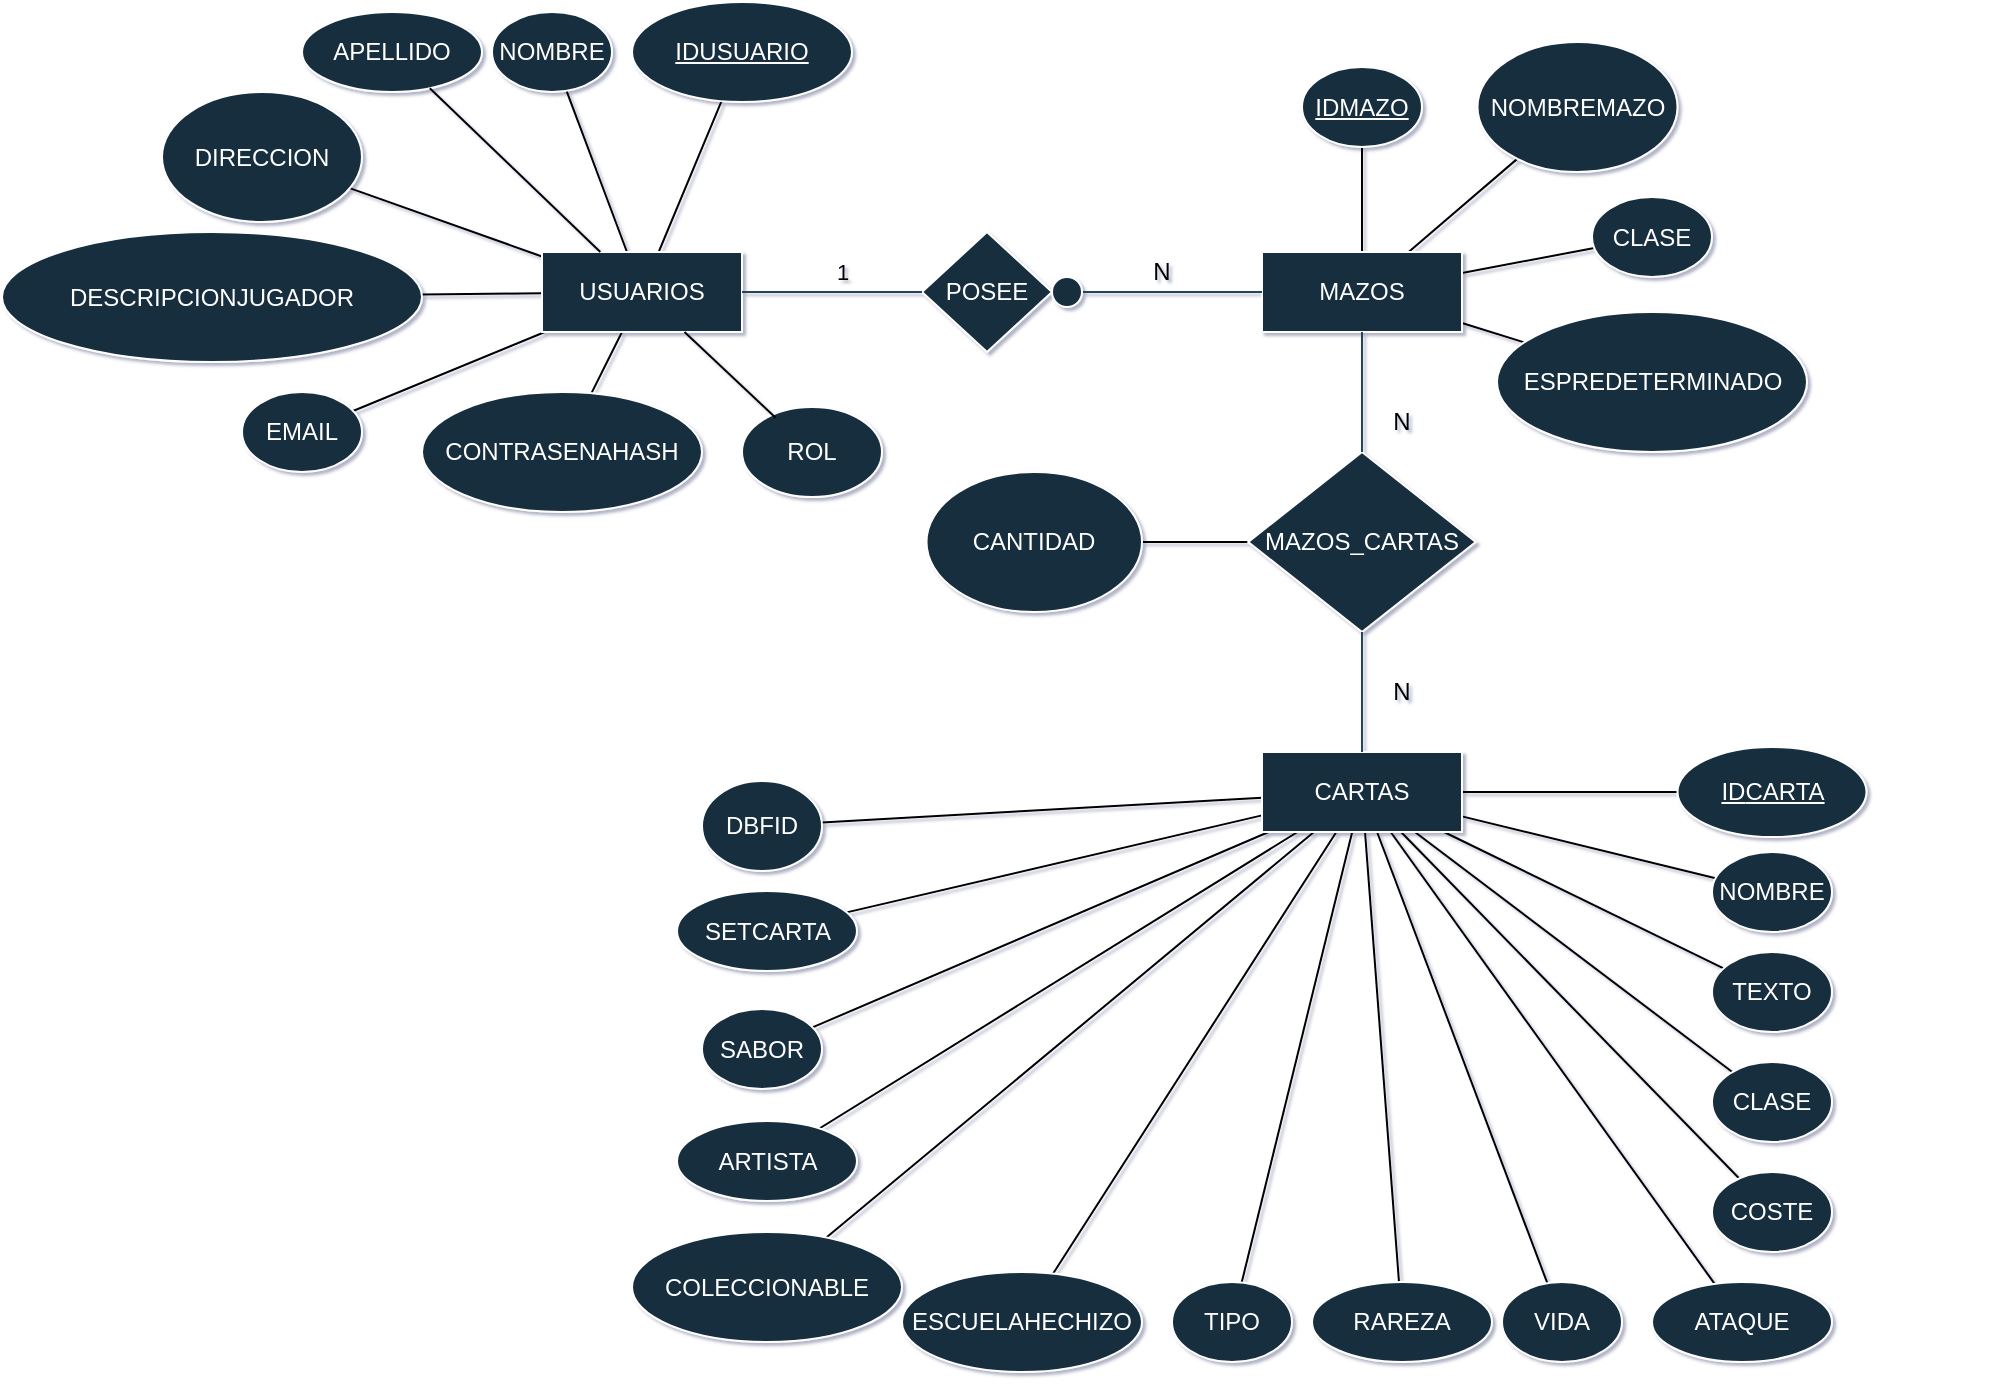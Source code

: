 <mxfile version="27.0.2">
  <diagram name="Página-1" id="yVtdcgpe5tIgke0J6Qim">
    <mxGraphModel dx="1356" dy="252" grid="1" gridSize="15" guides="1" tooltips="1" connect="0" arrows="1" fold="1" page="1" pageScale="1" pageWidth="827" pageHeight="1169" math="0" shadow="1">
      <root>
        <mxCell id="0" />
        <mxCell id="1" parent="0" />
        <mxCell id="DwEf8eSOwPUIhdM9aCwx-1" style="rounded=0;orthogonalLoop=1;jettySize=auto;html=1;endArrow=none;startFill=0;" parent="1" source="r3jI4kVJCW_O9kqCM0ux-1" target="r3jI4kVJCW_O9kqCM0ux-23" edge="1">
          <mxGeometry relative="1" as="geometry" />
        </mxCell>
        <mxCell id="DwEf8eSOwPUIhdM9aCwx-4" style="edgeStyle=none;shape=connector;rounded=0;orthogonalLoop=1;jettySize=auto;html=1;strokeColor=default;align=center;verticalAlign=middle;fontFamily=Helvetica;fontSize=11;fontColor=default;labelBackgroundColor=default;startFill=0;endArrow=none;" parent="1" source="r3jI4kVJCW_O9kqCM0ux-1" target="r3jI4kVJCW_O9kqCM0ux-28" edge="1">
          <mxGeometry relative="1" as="geometry" />
        </mxCell>
        <mxCell id="DwEf8eSOwPUIhdM9aCwx-27" style="edgeStyle=none;shape=connector;rounded=0;orthogonalLoop=1;jettySize=auto;html=1;strokeColor=default;align=center;verticalAlign=middle;fontFamily=Helvetica;fontSize=11;fontColor=default;labelBackgroundColor=default;startFill=0;endArrow=none;" parent="1" source="r3jI4kVJCW_O9kqCM0ux-1" target="-AG6pjj3mgd1ybfmxxWT-13" edge="1">
          <mxGeometry relative="1" as="geometry" />
        </mxCell>
        <mxCell id="DwEf8eSOwPUIhdM9aCwx-29" style="edgeStyle=none;shape=connector;rounded=0;orthogonalLoop=1;jettySize=auto;html=1;strokeColor=default;align=center;verticalAlign=middle;fontFamily=Helvetica;fontSize=11;fontColor=default;labelBackgroundColor=default;startFill=0;endArrow=none;" parent="1" source="r3jI4kVJCW_O9kqCM0ux-1" target="-AG6pjj3mgd1ybfmxxWT-35" edge="1">
          <mxGeometry relative="1" as="geometry" />
        </mxCell>
        <mxCell id="DwEf8eSOwPUIhdM9aCwx-30" style="edgeStyle=none;shape=connector;rounded=0;orthogonalLoop=1;jettySize=auto;html=1;strokeColor=default;align=center;verticalAlign=middle;fontFamily=Helvetica;fontSize=11;fontColor=default;labelBackgroundColor=default;startFill=0;endArrow=none;" parent="1" source="r3jI4kVJCW_O9kqCM0ux-1" target="r3jI4kVJCW_O9kqCM0ux-25" edge="1">
          <mxGeometry relative="1" as="geometry" />
        </mxCell>
        <mxCell id="DwEf8eSOwPUIhdM9aCwx-31" style="edgeStyle=none;shape=connector;rounded=0;orthogonalLoop=1;jettySize=auto;html=1;strokeColor=default;align=center;verticalAlign=middle;fontFamily=Helvetica;fontSize=11;fontColor=default;labelBackgroundColor=default;startFill=0;endArrow=none;" parent="1" source="r3jI4kVJCW_O9kqCM0ux-1" target="gtdDrDpF2fp0HaRPqQNc-45" edge="1">
          <mxGeometry relative="1" as="geometry" />
        </mxCell>
        <mxCell id="r3jI4kVJCW_O9kqCM0ux-1" value="USUARIOS" style="rounded=0;whiteSpace=wrap;html=1;labelBackgroundColor=none;fillColor=#182E3E;strokeColor=#FFFFFF;fontColor=#FFFFFF;" parent="1" vertex="1">
          <mxGeometry x="90" y="140" width="100" height="40" as="geometry" />
        </mxCell>
        <mxCell id="DwEf8eSOwPUIhdM9aCwx-5" style="edgeStyle=none;shape=connector;rounded=0;orthogonalLoop=1;jettySize=auto;html=1;strokeColor=default;align=center;verticalAlign=middle;fontFamily=Helvetica;fontSize=11;fontColor=default;labelBackgroundColor=default;startFill=0;endArrow=none;" parent="1" source="r3jI4kVJCW_O9kqCM0ux-2" target="gtdDrDpF2fp0HaRPqQNc-56" edge="1">
          <mxGeometry relative="1" as="geometry" />
        </mxCell>
        <mxCell id="DwEf8eSOwPUIhdM9aCwx-7" style="edgeStyle=none;shape=connector;rounded=0;orthogonalLoop=1;jettySize=auto;html=1;strokeColor=default;align=center;verticalAlign=middle;fontFamily=Helvetica;fontSize=11;fontColor=default;labelBackgroundColor=default;startFill=0;endArrow=none;" parent="1" source="r3jI4kVJCW_O9kqCM0ux-2" target="HAcypJSCf2gLi9Ap9_8L-14" edge="1">
          <mxGeometry relative="1" as="geometry" />
        </mxCell>
        <mxCell id="DwEf8eSOwPUIhdM9aCwx-9" style="edgeStyle=none;shape=connector;rounded=0;orthogonalLoop=1;jettySize=auto;html=1;strokeColor=default;align=center;verticalAlign=middle;fontFamily=Helvetica;fontSize=11;fontColor=default;labelBackgroundColor=default;startFill=0;endArrow=none;" parent="1" source="r3jI4kVJCW_O9kqCM0ux-2" target="-AG6pjj3mgd1ybfmxxWT-1" edge="1">
          <mxGeometry relative="1" as="geometry" />
        </mxCell>
        <mxCell id="DwEf8eSOwPUIhdM9aCwx-35" style="edgeStyle=none;shape=connector;rounded=0;orthogonalLoop=1;jettySize=auto;html=1;strokeColor=default;align=center;verticalAlign=middle;fontFamily=Helvetica;fontSize=11;fontColor=default;labelBackgroundColor=default;startFill=0;endArrow=none;" parent="1" source="r3jI4kVJCW_O9kqCM0ux-2" target="HAcypJSCf2gLi9Ap9_8L-8" edge="1">
          <mxGeometry relative="1" as="geometry" />
        </mxCell>
        <mxCell id="r3jI4kVJCW_O9kqCM0ux-2" value="MAZOS" style="rounded=0;whiteSpace=wrap;html=1;labelBackgroundColor=none;fillColor=#182E3E;strokeColor=#FFFFFF;fontColor=#FFFFFF;" parent="1" vertex="1">
          <mxGeometry x="450" y="140" width="100" height="40" as="geometry" />
        </mxCell>
        <mxCell id="DwEf8eSOwPUIhdM9aCwx-10" style="edgeStyle=none;shape=connector;rounded=0;orthogonalLoop=1;jettySize=auto;html=1;strokeColor=default;align=center;verticalAlign=middle;fontFamily=Helvetica;fontSize=11;fontColor=default;labelBackgroundColor=default;startFill=0;endArrow=none;" parent="1" source="r3jI4kVJCW_O9kqCM0ux-4" target="gtdDrDpF2fp0HaRPqQNc-74" edge="1">
          <mxGeometry relative="1" as="geometry" />
        </mxCell>
        <mxCell id="DwEf8eSOwPUIhdM9aCwx-11" style="edgeStyle=none;shape=connector;rounded=0;orthogonalLoop=1;jettySize=auto;html=1;strokeColor=default;align=center;verticalAlign=middle;fontFamily=Helvetica;fontSize=11;fontColor=default;labelBackgroundColor=default;startFill=0;endArrow=none;" parent="1" source="r3jI4kVJCW_O9kqCM0ux-4" target="-AG6pjj3mgd1ybfmxxWT-6" edge="1">
          <mxGeometry relative="1" as="geometry" />
        </mxCell>
        <mxCell id="DwEf8eSOwPUIhdM9aCwx-12" style="edgeStyle=none;shape=connector;rounded=0;orthogonalLoop=1;jettySize=auto;html=1;strokeColor=default;align=center;verticalAlign=middle;fontFamily=Helvetica;fontSize=11;fontColor=default;labelBackgroundColor=default;startFill=0;endArrow=none;" parent="1" source="r3jI4kVJCW_O9kqCM0ux-4" target="gtdDrDpF2fp0HaRPqQNc-9" edge="1">
          <mxGeometry relative="1" as="geometry" />
        </mxCell>
        <mxCell id="DwEf8eSOwPUIhdM9aCwx-13" style="edgeStyle=none;shape=connector;rounded=0;orthogonalLoop=1;jettySize=auto;html=1;strokeColor=default;align=center;verticalAlign=middle;fontFamily=Helvetica;fontSize=11;fontColor=default;labelBackgroundColor=default;startFill=0;endArrow=none;" parent="1" source="r3jI4kVJCW_O9kqCM0ux-4" target="gtdDrDpF2fp0HaRPqQNc-13" edge="1">
          <mxGeometry relative="1" as="geometry" />
        </mxCell>
        <mxCell id="DwEf8eSOwPUIhdM9aCwx-14" style="edgeStyle=none;shape=connector;rounded=0;orthogonalLoop=1;jettySize=auto;html=1;strokeColor=default;align=center;verticalAlign=middle;fontFamily=Helvetica;fontSize=11;fontColor=default;labelBackgroundColor=default;startFill=0;endArrow=none;" parent="1" source="r3jI4kVJCW_O9kqCM0ux-4" target="gtdDrDpF2fp0HaRPqQNc-17" edge="1">
          <mxGeometry relative="1" as="geometry" />
        </mxCell>
        <mxCell id="DwEf8eSOwPUIhdM9aCwx-16" style="edgeStyle=none;shape=connector;rounded=0;orthogonalLoop=1;jettySize=auto;html=1;strokeColor=default;align=center;verticalAlign=middle;fontFamily=Helvetica;fontSize=11;fontColor=default;labelBackgroundColor=default;startFill=0;endArrow=none;" parent="1" source="r3jI4kVJCW_O9kqCM0ux-4" target="DwEf8eSOwPUIhdM9aCwx-15" edge="1">
          <mxGeometry relative="1" as="geometry" />
        </mxCell>
        <mxCell id="DwEf8eSOwPUIhdM9aCwx-17" style="edgeStyle=none;shape=connector;rounded=0;orthogonalLoop=1;jettySize=auto;html=1;strokeColor=default;align=center;verticalAlign=middle;fontFamily=Helvetica;fontSize=11;fontColor=default;labelBackgroundColor=default;startFill=0;endArrow=none;" parent="1" source="r3jI4kVJCW_O9kqCM0ux-4" target="gtdDrDpF2fp0HaRPqQNc-19" edge="1">
          <mxGeometry relative="1" as="geometry" />
        </mxCell>
        <mxCell id="DwEf8eSOwPUIhdM9aCwx-18" style="edgeStyle=none;shape=connector;rounded=0;orthogonalLoop=1;jettySize=auto;html=1;strokeColor=default;align=center;verticalAlign=middle;fontFamily=Helvetica;fontSize=11;fontColor=default;labelBackgroundColor=default;startFill=0;endArrow=none;" parent="1" source="r3jI4kVJCW_O9kqCM0ux-4" target="gtdDrDpF2fp0HaRPqQNc-11" edge="1">
          <mxGeometry relative="1" as="geometry" />
        </mxCell>
        <mxCell id="DwEf8eSOwPUIhdM9aCwx-19" style="edgeStyle=none;shape=connector;rounded=0;orthogonalLoop=1;jettySize=auto;html=1;strokeColor=default;align=center;verticalAlign=middle;fontFamily=Helvetica;fontSize=11;fontColor=default;labelBackgroundColor=default;startFill=0;endArrow=none;" parent="1" source="r3jI4kVJCW_O9kqCM0ux-4" target="HAcypJSCf2gLi9Ap9_8L-20" edge="1">
          <mxGeometry relative="1" as="geometry" />
        </mxCell>
        <mxCell id="DwEf8eSOwPUIhdM9aCwx-20" style="edgeStyle=none;shape=connector;rounded=0;orthogonalLoop=1;jettySize=auto;html=1;strokeColor=default;align=center;verticalAlign=middle;fontFamily=Helvetica;fontSize=11;fontColor=default;labelBackgroundColor=default;startFill=0;endArrow=none;" parent="1" source="r3jI4kVJCW_O9kqCM0ux-4" target="-AG6pjj3mgd1ybfmxxWT-4" edge="1">
          <mxGeometry relative="1" as="geometry" />
        </mxCell>
        <mxCell id="DwEf8eSOwPUIhdM9aCwx-21" style="edgeStyle=none;shape=connector;rounded=0;orthogonalLoop=1;jettySize=auto;html=1;strokeColor=default;align=center;verticalAlign=middle;fontFamily=Helvetica;fontSize=11;fontColor=default;labelBackgroundColor=default;startFill=0;endArrow=none;" parent="1" source="r3jI4kVJCW_O9kqCM0ux-4" target="gtdDrDpF2fp0HaRPqQNc-21" edge="1">
          <mxGeometry relative="1" as="geometry" />
        </mxCell>
        <mxCell id="DwEf8eSOwPUIhdM9aCwx-22" style="edgeStyle=none;shape=connector;rounded=0;orthogonalLoop=1;jettySize=auto;html=1;strokeColor=default;align=center;verticalAlign=middle;fontFamily=Helvetica;fontSize=11;fontColor=default;labelBackgroundColor=default;startFill=0;endArrow=none;" parent="1" source="r3jI4kVJCW_O9kqCM0ux-4" target="gtdDrDpF2fp0HaRPqQNc-25" edge="1">
          <mxGeometry relative="1" as="geometry" />
        </mxCell>
        <mxCell id="DwEf8eSOwPUIhdM9aCwx-23" style="edgeStyle=none;shape=connector;rounded=0;orthogonalLoop=1;jettySize=auto;html=1;strokeColor=default;align=center;verticalAlign=middle;fontFamily=Helvetica;fontSize=11;fontColor=default;labelBackgroundColor=default;startFill=0;endArrow=none;" parent="1" source="r3jI4kVJCW_O9kqCM0ux-4" target="gtdDrDpF2fp0HaRPqQNc-30" edge="1">
          <mxGeometry relative="1" as="geometry" />
        </mxCell>
        <mxCell id="DwEf8eSOwPUIhdM9aCwx-24" style="edgeStyle=none;shape=connector;rounded=0;orthogonalLoop=1;jettySize=auto;html=1;strokeColor=default;align=center;verticalAlign=middle;fontFamily=Helvetica;fontSize=11;fontColor=default;labelBackgroundColor=default;startFill=0;endArrow=none;" parent="1" source="r3jI4kVJCW_O9kqCM0ux-4" target="gtdDrDpF2fp0HaRPqQNc-36" edge="1">
          <mxGeometry relative="1" as="geometry" />
        </mxCell>
        <mxCell id="DwEf8eSOwPUIhdM9aCwx-25" style="edgeStyle=none;shape=connector;rounded=0;orthogonalLoop=1;jettySize=auto;html=1;strokeColor=default;align=center;verticalAlign=middle;fontFamily=Helvetica;fontSize=11;fontColor=default;labelBackgroundColor=default;startFill=0;endArrow=none;" parent="1" source="r3jI4kVJCW_O9kqCM0ux-4" target="gtdDrDpF2fp0HaRPqQNc-32" edge="1">
          <mxGeometry relative="1" as="geometry" />
        </mxCell>
        <mxCell id="r3jI4kVJCW_O9kqCM0ux-4" value="CARTAS" style="rounded=0;whiteSpace=wrap;html=1;labelBackgroundColor=none;fillColor=#182E3E;strokeColor=#FFFFFF;fontColor=#FFFFFF;" parent="1" vertex="1">
          <mxGeometry x="450" y="390" width="100" height="40" as="geometry" />
        </mxCell>
        <mxCell id="r3jI4kVJCW_O9kqCM0ux-5" value="POSEE" style="rhombus;whiteSpace=wrap;html=1;labelBackgroundColor=none;fillColor=#182E3E;strokeColor=#FFFFFF;fontColor=#FFFFFF;" parent="1" vertex="1">
          <mxGeometry x="280" y="130" width="65" height="60" as="geometry" />
        </mxCell>
        <mxCell id="DwEf8eSOwPUIhdM9aCwx-39" style="edgeStyle=none;shape=connector;rounded=0;orthogonalLoop=1;jettySize=auto;html=1;strokeColor=default;align=center;verticalAlign=middle;fontFamily=Helvetica;fontSize=11;fontColor=default;labelBackgroundColor=default;startFill=0;endArrow=none;" parent="1" source="r3jI4kVJCW_O9kqCM0ux-6" target="DwEf8eSOwPUIhdM9aCwx-36" edge="1">
          <mxGeometry relative="1" as="geometry" />
        </mxCell>
        <mxCell id="r3jI4kVJCW_O9kqCM0ux-6" value="MAZOS_&lt;span style=&quot;background-color: transparent; color: light-dark(rgb(255, 255, 255), rgb(18, 18, 18));&quot;&gt;CARTAS&lt;/span&gt;" style="rhombus;whiteSpace=wrap;html=1;labelBackgroundColor=none;fillColor=#182E3E;strokeColor=#FFFFFF;fontColor=#FFFFFF;" parent="1" vertex="1">
          <mxGeometry x="443.13" y="240" width="113.75" height="90" as="geometry" />
        </mxCell>
        <mxCell id="r3jI4kVJCW_O9kqCM0ux-7" value="1" style="endArrow=none;html=1;rounded=0;exitX=1;exitY=0.5;exitDx=0;exitDy=0;entryX=0;entryY=0.5;entryDx=0;entryDy=0;labelBackgroundColor=none;strokeColor=#23445D;fontColor=default;" parent="1" source="r3jI4kVJCW_O9kqCM0ux-1" target="r3jI4kVJCW_O9kqCM0ux-5" edge="1">
          <mxGeometry x="0.111" y="10" width="50" height="50" relative="1" as="geometry">
            <mxPoint x="160" y="280" as="sourcePoint" />
            <mxPoint x="210" y="230" as="targetPoint" />
            <mxPoint as="offset" />
          </mxGeometry>
        </mxCell>
        <mxCell id="r3jI4kVJCW_O9kqCM0ux-8" value="" style="endArrow=none;html=1;rounded=0;exitX=1;exitY=0.5;exitDx=0;exitDy=0;entryX=0;entryY=0.5;entryDx=0;entryDy=0;labelBackgroundColor=none;strokeColor=#23445D;fontColor=default;" parent="1" source="7HJ9re4brfrEqBqOHvMU-12" target="r3jI4kVJCW_O9kqCM0ux-2" edge="1">
          <mxGeometry width="50" height="50" relative="1" as="geometry">
            <mxPoint x="290" y="300" as="sourcePoint" />
            <mxPoint x="340" y="250" as="targetPoint" />
          </mxGeometry>
        </mxCell>
        <mxCell id="r3jI4kVJCW_O9kqCM0ux-9" value="" style="endArrow=none;html=1;rounded=0;entryX=0.5;entryY=1;entryDx=0;entryDy=0;labelBackgroundColor=none;strokeColor=#23445D;fontColor=default;" parent="1" source="r3jI4kVJCW_O9kqCM0ux-6" target="r3jI4kVJCW_O9kqCM0ux-2" edge="1">
          <mxGeometry width="50" height="50" relative="1" as="geometry">
            <mxPoint x="140" y="380" as="sourcePoint" />
            <mxPoint x="190" y="330" as="targetPoint" />
          </mxGeometry>
        </mxCell>
        <mxCell id="r3jI4kVJCW_O9kqCM0ux-10" value="" style="endArrow=none;html=1;rounded=0;entryX=0.5;entryY=1;entryDx=0;entryDy=0;labelBackgroundColor=none;strokeColor=#23445D;fontColor=default;" parent="1" source="r3jI4kVJCW_O9kqCM0ux-4" target="r3jI4kVJCW_O9kqCM0ux-6" edge="1">
          <mxGeometry width="50" height="50" relative="1" as="geometry">
            <mxPoint x="350" y="340" as="sourcePoint" />
            <mxPoint x="400" y="290" as="targetPoint" />
          </mxGeometry>
        </mxCell>
        <mxCell id="r3jI4kVJCW_O9kqCM0ux-23" value="&lt;u&gt;IDUSUARIO&lt;/u&gt;" style="ellipse;whiteSpace=wrap;html=1;direction=south;labelBackgroundColor=none;fillColor=#182E3E;strokeColor=#FFFFFF;fontColor=#FFFFFF;" parent="1" vertex="1">
          <mxGeometry x="135" y="15" width="110" height="50" as="geometry" />
        </mxCell>
        <mxCell id="r3jI4kVJCW_O9kqCM0ux-24" style="edgeStyle=orthogonalEdgeStyle;rounded=0;orthogonalLoop=1;jettySize=auto;html=1;exitX=1;exitY=0.5;exitDx=0;exitDy=0;labelBackgroundColor=none;strokeColor=#23445D;fontColor=default;" parent="1" source="r3jI4kVJCW_O9kqCM0ux-23" target="r3jI4kVJCW_O9kqCM0ux-23" edge="1">
          <mxGeometry relative="1" as="geometry" />
        </mxCell>
        <mxCell id="r3jI4kVJCW_O9kqCM0ux-25" value="EMAIL" style="ellipse;whiteSpace=wrap;html=1;direction=south;labelBackgroundColor=none;fillColor=#182E3E;strokeColor=#FFFFFF;fontColor=#FFFFFF;" parent="1" vertex="1">
          <mxGeometry x="-60" y="210" width="60" height="40" as="geometry" />
        </mxCell>
        <mxCell id="r3jI4kVJCW_O9kqCM0ux-27" style="edgeStyle=orthogonalEdgeStyle;rounded=0;orthogonalLoop=1;jettySize=auto;html=1;exitX=1;exitY=0.5;exitDx=0;exitDy=0;labelBackgroundColor=none;strokeColor=#23445D;fontColor=default;" parent="1" source="r3jI4kVJCW_O9kqCM0ux-25" target="r3jI4kVJCW_O9kqCM0ux-25" edge="1">
          <mxGeometry relative="1" as="geometry" />
        </mxCell>
        <mxCell id="r3jI4kVJCW_O9kqCM0ux-28" value="NOMBRE" style="ellipse;whiteSpace=wrap;html=1;direction=south;labelBackgroundColor=none;fillColor=#182E3E;strokeColor=#FFFFFF;fontColor=#FFFFFF;" parent="1" vertex="1">
          <mxGeometry x="65" y="20" width="60" height="40" as="geometry" />
        </mxCell>
        <mxCell id="r3jI4kVJCW_O9kqCM0ux-30" style="edgeStyle=orthogonalEdgeStyle;rounded=0;orthogonalLoop=1;jettySize=auto;html=1;exitX=1;exitY=0.5;exitDx=0;exitDy=0;labelBackgroundColor=none;strokeColor=#23445D;fontColor=default;" parent="1" source="r3jI4kVJCW_O9kqCM0ux-28" target="r3jI4kVJCW_O9kqCM0ux-28" edge="1">
          <mxGeometry relative="1" as="geometry" />
        </mxCell>
        <mxCell id="HAcypJSCf2gLi9Ap9_8L-8" value="NOMBREMAZO" style="ellipse;whiteSpace=wrap;html=1;direction=south;labelBackgroundColor=none;fillColor=#182E3E;strokeColor=#FFFFFF;fontColor=#FFFFFF;" parent="1" vertex="1">
          <mxGeometry x="557.75" y="35" width="100" height="65" as="geometry" />
        </mxCell>
        <mxCell id="HAcypJSCf2gLi9Ap9_8L-10" style="edgeStyle=orthogonalEdgeStyle;rounded=0;orthogonalLoop=1;jettySize=auto;html=1;exitX=1;exitY=0.5;exitDx=0;exitDy=0;labelBackgroundColor=none;strokeColor=#23445D;fontColor=default;" parent="1" source="HAcypJSCf2gLi9Ap9_8L-8" target="HAcypJSCf2gLi9Ap9_8L-8" edge="1">
          <mxGeometry relative="1" as="geometry" />
        </mxCell>
        <mxCell id="HAcypJSCf2gLi9Ap9_8L-14" value="&lt;u&gt;IDMAZO&lt;/u&gt;" style="ellipse;whiteSpace=wrap;html=1;direction=south;labelBackgroundColor=none;fillColor=#182E3E;strokeColor=#FFFFFF;fontColor=#FFFFFF;" parent="1" vertex="1">
          <mxGeometry x="470" y="47.5" width="60" height="40" as="geometry" />
        </mxCell>
        <mxCell id="HAcypJSCf2gLi9Ap9_8L-16" style="edgeStyle=orthogonalEdgeStyle;rounded=0;orthogonalLoop=1;jettySize=auto;html=1;exitX=1;exitY=0.5;exitDx=0;exitDy=0;labelBackgroundColor=none;strokeColor=#23445D;fontColor=default;" parent="1" source="HAcypJSCf2gLi9Ap9_8L-14" target="HAcypJSCf2gLi9Ap9_8L-14" edge="1">
          <mxGeometry relative="1" as="geometry" />
        </mxCell>
        <mxCell id="HAcypJSCf2gLi9Ap9_8L-20" value="TIPO" style="ellipse;whiteSpace=wrap;html=1;direction=south;labelBackgroundColor=none;fillColor=#182E3E;strokeColor=#FFFFFF;fontColor=#FFFFFF;" parent="1" vertex="1">
          <mxGeometry x="405" y="655" width="60" height="40" as="geometry" />
        </mxCell>
        <mxCell id="HAcypJSCf2gLi9Ap9_8L-21" style="edgeStyle=orthogonalEdgeStyle;rounded=0;orthogonalLoop=1;jettySize=auto;html=1;exitX=1;exitY=0.5;exitDx=0;exitDy=0;labelBackgroundColor=none;strokeColor=#23445D;fontColor=default;" parent="1" source="HAcypJSCf2gLi9Ap9_8L-20" target="HAcypJSCf2gLi9Ap9_8L-20" edge="1">
          <mxGeometry relative="1" as="geometry" />
        </mxCell>
        <mxCell id="7HJ9re4brfrEqBqOHvMU-8" value="N" style="text;html=1;align=center;verticalAlign=middle;whiteSpace=wrap;rounded=0;labelBackgroundColor=none;" parent="1" vertex="1">
          <mxGeometry x="370" y="135" width="60" height="30" as="geometry" />
        </mxCell>
        <mxCell id="7HJ9re4brfrEqBqOHvMU-9" value="N" style="text;html=1;align=center;verticalAlign=middle;whiteSpace=wrap;rounded=0;labelBackgroundColor=none;" parent="1" vertex="1">
          <mxGeometry x="490" y="210" width="60" height="30" as="geometry" />
        </mxCell>
        <mxCell id="7HJ9re4brfrEqBqOHvMU-13" value="" style="endArrow=none;html=1;rounded=0;exitX=1;exitY=0.5;exitDx=0;exitDy=0;entryX=0;entryY=0.5;entryDx=0;entryDy=0;labelBackgroundColor=none;strokeColor=#23445D;fontColor=default;" parent="1" source="r3jI4kVJCW_O9kqCM0ux-5" target="7HJ9re4brfrEqBqOHvMU-12" edge="1">
          <mxGeometry width="50" height="50" relative="1" as="geometry">
            <mxPoint x="340" y="160" as="sourcePoint" />
            <mxPoint x="450" y="160" as="targetPoint" />
          </mxGeometry>
        </mxCell>
        <mxCell id="7HJ9re4brfrEqBqOHvMU-12" value="" style="ellipse;whiteSpace=wrap;html=1;aspect=fixed;labelBackgroundColor=none;fillColor=#182E3E;strokeColor=#FFFFFF;fontColor=#FFFFFF;" parent="1" vertex="1">
          <mxGeometry x="345" y="152.5" width="15" height="15" as="geometry" />
        </mxCell>
        <mxCell id="-AG6pjj3mgd1ybfmxxWT-1" value="CLASE" style="ellipse;whiteSpace=wrap;html=1;direction=south;labelBackgroundColor=none;fillColor=#182E3E;strokeColor=#FFFFFF;fontColor=#FFFFFF;" parent="1" vertex="1">
          <mxGeometry x="615" y="112.5" width="60" height="40" as="geometry" />
        </mxCell>
        <mxCell id="-AG6pjj3mgd1ybfmxxWT-2" style="edgeStyle=orthogonalEdgeStyle;rounded=0;orthogonalLoop=1;jettySize=auto;html=1;exitX=1;exitY=0.5;exitDx=0;exitDy=0;labelBackgroundColor=none;strokeColor=#23445D;fontColor=default;" parent="1" source="-AG6pjj3mgd1ybfmxxWT-1" target="-AG6pjj3mgd1ybfmxxWT-1" edge="1">
          <mxGeometry relative="1" as="geometry" />
        </mxCell>
        <mxCell id="-AG6pjj3mgd1ybfmxxWT-4" value="ESCUELA&lt;span style=&quot;background-color: transparent; color: light-dark(rgb(255, 255, 255), rgb(18, 18, 18));&quot;&gt;HECHIZO&lt;/span&gt;" style="ellipse;whiteSpace=wrap;html=1;direction=south;labelBackgroundColor=none;fillColor=#182E3E;strokeColor=#FFFFFF;fontColor=#FFFFFF;" parent="1" vertex="1">
          <mxGeometry x="270" y="650" width="120" height="50" as="geometry" />
        </mxCell>
        <mxCell id="-AG6pjj3mgd1ybfmxxWT-5" style="edgeStyle=orthogonalEdgeStyle;rounded=0;orthogonalLoop=1;jettySize=auto;html=1;exitX=1;exitY=0.5;exitDx=0;exitDy=0;labelBackgroundColor=none;strokeColor=#23445D;fontColor=default;" parent="1" source="-AG6pjj3mgd1ybfmxxWT-4" target="-AG6pjj3mgd1ybfmxxWT-4" edge="1">
          <mxGeometry relative="1" as="geometry" />
        </mxCell>
        <mxCell id="-AG6pjj3mgd1ybfmxxWT-6" value="NOMBRE" style="ellipse;whiteSpace=wrap;html=1;direction=south;labelBackgroundColor=none;fillColor=#182E3E;strokeColor=#FFFFFF;fontColor=#FFFFFF;" parent="1" vertex="1">
          <mxGeometry x="675" y="440" width="60" height="40" as="geometry" />
        </mxCell>
        <mxCell id="-AG6pjj3mgd1ybfmxxWT-13" value="DIRECCION" style="ellipse;whiteSpace=wrap;html=1;direction=south;labelBackgroundColor=none;fillColor=#182E3E;strokeColor=#FFFFFF;fontColor=#FFFFFF;" parent="1" vertex="1">
          <mxGeometry x="-100" y="60" width="100" height="65" as="geometry" />
        </mxCell>
        <mxCell id="-AG6pjj3mgd1ybfmxxWT-15" style="edgeStyle=orthogonalEdgeStyle;rounded=0;orthogonalLoop=1;jettySize=auto;html=1;exitX=1;exitY=0.5;exitDx=0;exitDy=0;labelBackgroundColor=none;strokeColor=#23445D;fontColor=default;" parent="1" source="-AG6pjj3mgd1ybfmxxWT-13" target="-AG6pjj3mgd1ybfmxxWT-13" edge="1">
          <mxGeometry relative="1" as="geometry" />
        </mxCell>
        <mxCell id="-AG6pjj3mgd1ybfmxxWT-28" value="N" style="text;html=1;align=center;verticalAlign=middle;whiteSpace=wrap;rounded=0;" parent="1" vertex="1">
          <mxGeometry x="490" y="345" width="60" height="30" as="geometry" />
        </mxCell>
        <mxCell id="-AG6pjj3mgd1ybfmxxWT-32" style="edgeStyle=orthogonalEdgeStyle;rounded=0;orthogonalLoop=1;jettySize=auto;html=1;exitX=1;exitY=0.5;exitDx=0;exitDy=0;labelBackgroundColor=none;strokeColor=#23445D;fontColor=default;" parent="1" edge="1">
          <mxGeometry relative="1" as="geometry">
            <mxPoint x="30" y="255" as="sourcePoint" />
            <mxPoint x="30" y="255" as="targetPoint" />
          </mxGeometry>
        </mxCell>
        <mxCell id="-AG6pjj3mgd1ybfmxxWT-33" style="edgeStyle=orthogonalEdgeStyle;rounded=0;orthogonalLoop=1;jettySize=auto;html=1;exitX=1;exitY=0.5;exitDx=0;exitDy=0;labelBackgroundColor=none;strokeColor=#23445D;fontColor=default;" parent="1" edge="1">
          <mxGeometry relative="1" as="geometry">
            <mxPoint x="15" y="255" as="sourcePoint" />
            <mxPoint x="15" y="255" as="targetPoint" />
          </mxGeometry>
        </mxCell>
        <mxCell id="-AG6pjj3mgd1ybfmxxWT-34" style="edgeStyle=orthogonalEdgeStyle;rounded=0;orthogonalLoop=1;jettySize=auto;html=1;exitX=1;exitY=0.5;exitDx=0;exitDy=0;labelBackgroundColor=none;strokeColor=#23445D;fontColor=default;" parent="1" edge="1">
          <mxGeometry relative="1" as="geometry">
            <mxPoint x="115" y="265" as="sourcePoint" />
            <mxPoint x="115" y="265" as="targetPoint" />
          </mxGeometry>
        </mxCell>
        <mxCell id="-AG6pjj3mgd1ybfmxxWT-35" value="DESCRIPCIONJUGADOR" style="ellipse;whiteSpace=wrap;html=1;direction=south;labelBackgroundColor=none;fillColor=#182E3E;strokeColor=#FFFFFF;fontColor=#FFFFFF;" parent="1" vertex="1">
          <mxGeometry x="-180" y="130" width="210" height="65" as="geometry" />
        </mxCell>
        <mxCell id="-AG6pjj3mgd1ybfmxxWT-36" style="edgeStyle=orthogonalEdgeStyle;rounded=0;orthogonalLoop=1;jettySize=auto;html=1;exitX=1;exitY=0.5;exitDx=0;exitDy=0;labelBackgroundColor=none;strokeColor=#23445D;fontColor=default;" parent="1" source="-AG6pjj3mgd1ybfmxxWT-35" target="-AG6pjj3mgd1ybfmxxWT-35" edge="1">
          <mxGeometry relative="1" as="geometry" />
        </mxCell>
        <mxCell id="gtdDrDpF2fp0HaRPqQNc-9" value="TEXTO" style="ellipse;whiteSpace=wrap;html=1;direction=south;labelBackgroundColor=none;fillColor=#182E3E;strokeColor=#FFFFFF;fontColor=#FFFFFF;" parent="1" vertex="1">
          <mxGeometry x="675" y="490" width="60" height="40" as="geometry" />
        </mxCell>
        <mxCell id="gtdDrDpF2fp0HaRPqQNc-10" style="edgeStyle=orthogonalEdgeStyle;rounded=0;orthogonalLoop=1;jettySize=auto;html=1;exitX=1;exitY=0.5;exitDx=0;exitDy=0;labelBackgroundColor=none;strokeColor=#23445D;fontColor=default;" parent="1" source="gtdDrDpF2fp0HaRPqQNc-9" target="gtdDrDpF2fp0HaRPqQNc-9" edge="1">
          <mxGeometry relative="1" as="geometry" />
        </mxCell>
        <mxCell id="gtdDrDpF2fp0HaRPqQNc-11" value="RAREZA" style="ellipse;whiteSpace=wrap;html=1;direction=south;labelBackgroundColor=none;fillColor=#182E3E;strokeColor=#FFFFFF;fontColor=#FFFFFF;" parent="1" vertex="1">
          <mxGeometry x="475" y="655" width="90" height="40" as="geometry" />
        </mxCell>
        <mxCell id="gtdDrDpF2fp0HaRPqQNc-12" style="edgeStyle=orthogonalEdgeStyle;rounded=0;orthogonalLoop=1;jettySize=auto;html=1;exitX=1;exitY=0.5;exitDx=0;exitDy=0;labelBackgroundColor=none;strokeColor=#23445D;fontColor=default;" parent="1" source="gtdDrDpF2fp0HaRPqQNc-11" target="gtdDrDpF2fp0HaRPqQNc-11" edge="1">
          <mxGeometry relative="1" as="geometry" />
        </mxCell>
        <mxCell id="gtdDrDpF2fp0HaRPqQNc-13" value="CLASE" style="ellipse;whiteSpace=wrap;html=1;direction=south;labelBackgroundColor=none;fillColor=#182E3E;strokeColor=#FFFFFF;fontColor=#FFFFFF;" parent="1" vertex="1">
          <mxGeometry x="675" y="545" width="60" height="40" as="geometry" />
        </mxCell>
        <mxCell id="gtdDrDpF2fp0HaRPqQNc-14" style="edgeStyle=orthogonalEdgeStyle;rounded=0;orthogonalLoop=1;jettySize=auto;html=1;exitX=1;exitY=0.5;exitDx=0;exitDy=0;labelBackgroundColor=none;strokeColor=#23445D;fontColor=default;" parent="1" source="gtdDrDpF2fp0HaRPqQNc-13" target="gtdDrDpF2fp0HaRPqQNc-13" edge="1">
          <mxGeometry relative="1" as="geometry" />
        </mxCell>
        <mxCell id="gtdDrDpF2fp0HaRPqQNc-16" style="edgeStyle=orthogonalEdgeStyle;rounded=0;orthogonalLoop=1;jettySize=auto;html=1;exitX=1;exitY=0.5;exitDx=0;exitDy=0;labelBackgroundColor=none;strokeColor=#23445D;fontColor=default;" parent="1" edge="1">
          <mxGeometry relative="1" as="geometry">
            <mxPoint x="375" y="345" as="sourcePoint" />
            <mxPoint x="375" y="345" as="targetPoint" />
          </mxGeometry>
        </mxCell>
        <mxCell id="gtdDrDpF2fp0HaRPqQNc-17" value="COSTE" style="ellipse;whiteSpace=wrap;html=1;direction=south;labelBackgroundColor=none;fillColor=#182E3E;strokeColor=#FFFFFF;fontColor=#FFFFFF;" parent="1" vertex="1">
          <mxGeometry x="675" y="600" width="60" height="40" as="geometry" />
        </mxCell>
        <mxCell id="gtdDrDpF2fp0HaRPqQNc-18" style="edgeStyle=orthogonalEdgeStyle;rounded=0;orthogonalLoop=1;jettySize=auto;html=1;exitX=1;exitY=0.5;exitDx=0;exitDy=0;labelBackgroundColor=none;strokeColor=#23445D;fontColor=default;" parent="1" source="gtdDrDpF2fp0HaRPqQNc-17" target="gtdDrDpF2fp0HaRPqQNc-17" edge="1">
          <mxGeometry relative="1" as="geometry" />
        </mxCell>
        <mxCell id="gtdDrDpF2fp0HaRPqQNc-19" value="VIDA" style="ellipse;whiteSpace=wrap;html=1;direction=south;labelBackgroundColor=none;fillColor=#182E3E;strokeColor=#FFFFFF;fontColor=#FFFFFF;" parent="1" vertex="1">
          <mxGeometry x="570" y="655" width="60" height="40" as="geometry" />
        </mxCell>
        <mxCell id="gtdDrDpF2fp0HaRPqQNc-20" style="edgeStyle=orthogonalEdgeStyle;rounded=0;orthogonalLoop=1;jettySize=auto;html=1;exitX=1;exitY=0.5;exitDx=0;exitDy=0;labelBackgroundColor=none;strokeColor=#23445D;fontColor=default;" parent="1" source="gtdDrDpF2fp0HaRPqQNc-19" target="gtdDrDpF2fp0HaRPqQNc-19" edge="1">
          <mxGeometry relative="1" as="geometry" />
        </mxCell>
        <mxCell id="gtdDrDpF2fp0HaRPqQNc-21" value="COLECCIONABLE" style="ellipse;whiteSpace=wrap;html=1;direction=south;labelBackgroundColor=none;fillColor=#182E3E;strokeColor=#FFFFFF;fontColor=#FFFFFF;" parent="1" vertex="1">
          <mxGeometry x="135" y="630" width="135" height="55" as="geometry" />
        </mxCell>
        <mxCell id="gtdDrDpF2fp0HaRPqQNc-22" style="edgeStyle=orthogonalEdgeStyle;rounded=0;orthogonalLoop=1;jettySize=auto;html=1;exitX=1;exitY=0.5;exitDx=0;exitDy=0;labelBackgroundColor=none;strokeColor=#23445D;fontColor=default;" parent="1" source="gtdDrDpF2fp0HaRPqQNc-21" target="gtdDrDpF2fp0HaRPqQNc-21" edge="1">
          <mxGeometry relative="1" as="geometry" />
        </mxCell>
        <mxCell id="gtdDrDpF2fp0HaRPqQNc-23" style="edgeStyle=orthogonalEdgeStyle;rounded=0;orthogonalLoop=1;jettySize=auto;html=1;exitX=1;exitY=0.5;exitDx=0;exitDy=0;labelBackgroundColor=none;strokeColor=#23445D;fontColor=default;" parent="1" edge="1">
          <mxGeometry relative="1" as="geometry">
            <mxPoint x="360" y="615" as="sourcePoint" />
            <mxPoint x="360" y="615" as="targetPoint" />
          </mxGeometry>
        </mxCell>
        <mxCell id="gtdDrDpF2fp0HaRPqQNc-24" style="edgeStyle=orthogonalEdgeStyle;rounded=0;orthogonalLoop=1;jettySize=auto;html=1;exitX=1;exitY=0.5;exitDx=0;exitDy=0;labelBackgroundColor=none;strokeColor=#23445D;fontColor=default;" parent="1" edge="1">
          <mxGeometry relative="1" as="geometry">
            <mxPoint x="450" y="585" as="sourcePoint" />
            <mxPoint x="450" y="585" as="targetPoint" />
          </mxGeometry>
        </mxCell>
        <mxCell id="gtdDrDpF2fp0HaRPqQNc-25" value="ARTISTA" style="ellipse;whiteSpace=wrap;html=1;direction=south;labelBackgroundColor=none;fillColor=#182E3E;strokeColor=#FFFFFF;fontColor=#FFFFFF;" parent="1" vertex="1">
          <mxGeometry x="157.5" y="574.5" width="90" height="40" as="geometry" />
        </mxCell>
        <mxCell id="gtdDrDpF2fp0HaRPqQNc-26" style="edgeStyle=orthogonalEdgeStyle;rounded=0;orthogonalLoop=1;jettySize=auto;html=1;exitX=1;exitY=0.5;exitDx=0;exitDy=0;labelBackgroundColor=none;strokeColor=#23445D;fontColor=default;" parent="1" source="gtdDrDpF2fp0HaRPqQNc-25" target="gtdDrDpF2fp0HaRPqQNc-25" edge="1">
          <mxGeometry relative="1" as="geometry" />
        </mxCell>
        <mxCell id="gtdDrDpF2fp0HaRPqQNc-27" style="edgeStyle=orthogonalEdgeStyle;rounded=0;orthogonalLoop=1;jettySize=auto;html=1;exitX=1;exitY=0.5;exitDx=0;exitDy=0;labelBackgroundColor=none;strokeColor=#23445D;fontColor=default;" parent="1" edge="1">
          <mxGeometry relative="1" as="geometry">
            <mxPoint x="420" y="585" as="sourcePoint" />
            <mxPoint x="420" y="585" as="targetPoint" />
          </mxGeometry>
        </mxCell>
        <mxCell id="gtdDrDpF2fp0HaRPqQNc-28" style="edgeStyle=orthogonalEdgeStyle;rounded=0;orthogonalLoop=1;jettySize=auto;html=1;exitX=1;exitY=0.5;exitDx=0;exitDy=0;labelBackgroundColor=none;strokeColor=#23445D;fontColor=default;" parent="1" edge="1">
          <mxGeometry relative="1" as="geometry">
            <mxPoint x="510" y="555" as="sourcePoint" />
            <mxPoint x="510" y="555" as="targetPoint" />
          </mxGeometry>
        </mxCell>
        <mxCell id="gtdDrDpF2fp0HaRPqQNc-30" value="SABOR" style="ellipse;whiteSpace=wrap;html=1;direction=south;labelBackgroundColor=none;fillColor=#182E3E;strokeColor=#FFFFFF;fontColor=#FFFFFF;" parent="1" vertex="1">
          <mxGeometry x="170" y="518.5" width="60" height="40" as="geometry" />
        </mxCell>
        <mxCell id="gtdDrDpF2fp0HaRPqQNc-31" style="edgeStyle=orthogonalEdgeStyle;rounded=0;orthogonalLoop=1;jettySize=auto;html=1;exitX=1;exitY=0.5;exitDx=0;exitDy=0;labelBackgroundColor=none;strokeColor=#23445D;fontColor=default;" parent="1" source="gtdDrDpF2fp0HaRPqQNc-30" target="gtdDrDpF2fp0HaRPqQNc-30" edge="1">
          <mxGeometry relative="1" as="geometry" />
        </mxCell>
        <mxCell id="gtdDrDpF2fp0HaRPqQNc-32" value="DBFID" style="ellipse;whiteSpace=wrap;html=1;direction=south;labelBackgroundColor=none;fillColor=#182E3E;strokeColor=#FFFFFF;fontColor=#FFFFFF;" parent="1" vertex="1">
          <mxGeometry x="170" y="404.5" width="60" height="45" as="geometry" />
        </mxCell>
        <mxCell id="gtdDrDpF2fp0HaRPqQNc-33" style="edgeStyle=orthogonalEdgeStyle;rounded=0;orthogonalLoop=1;jettySize=auto;html=1;exitX=1;exitY=0.5;exitDx=0;exitDy=0;labelBackgroundColor=none;strokeColor=#23445D;fontColor=default;" parent="1" source="gtdDrDpF2fp0HaRPqQNc-32" target="gtdDrDpF2fp0HaRPqQNc-32" edge="1">
          <mxGeometry relative="1" as="geometry" />
        </mxCell>
        <mxCell id="gtdDrDpF2fp0HaRPqQNc-35" style="edgeStyle=orthogonalEdgeStyle;rounded=0;orthogonalLoop=1;jettySize=auto;html=1;exitX=1;exitY=0.5;exitDx=0;exitDy=0;labelBackgroundColor=none;strokeColor=#23445D;fontColor=default;" parent="1" edge="1">
          <mxGeometry relative="1" as="geometry">
            <mxPoint x="330" y="630" as="sourcePoint" />
            <mxPoint x="330" y="630" as="targetPoint" />
          </mxGeometry>
        </mxCell>
        <mxCell id="gtdDrDpF2fp0HaRPqQNc-36" value="SET&lt;span style=&quot;background-color: transparent; color: light-dark(rgb(255, 255, 255), rgb(18, 18, 18));&quot;&gt;CARTA&lt;/span&gt;" style="ellipse;whiteSpace=wrap;html=1;direction=south;labelBackgroundColor=none;fillColor=#182E3E;strokeColor=#FFFFFF;fontColor=#FFFFFF;" parent="1" vertex="1">
          <mxGeometry x="157.5" y="459.5" width="90" height="40" as="geometry" />
        </mxCell>
        <mxCell id="gtdDrDpF2fp0HaRPqQNc-37" style="edgeStyle=orthogonalEdgeStyle;rounded=0;orthogonalLoop=1;jettySize=auto;html=1;exitX=1;exitY=0.5;exitDx=0;exitDy=0;labelBackgroundColor=none;strokeColor=#23445D;fontColor=default;" parent="1" source="gtdDrDpF2fp0HaRPqQNc-36" target="gtdDrDpF2fp0HaRPqQNc-36" edge="1">
          <mxGeometry relative="1" as="geometry" />
        </mxCell>
        <mxCell id="gtdDrDpF2fp0HaRPqQNc-38" style="edgeStyle=orthogonalEdgeStyle;rounded=0;orthogonalLoop=1;jettySize=auto;html=1;exitX=1;exitY=0.5;exitDx=0;exitDy=0;labelBackgroundColor=none;strokeColor=#23445D;fontColor=default;" parent="1" edge="1">
          <mxGeometry relative="1" as="geometry">
            <mxPoint x="662.25" y="630" as="sourcePoint" />
            <mxPoint x="662.25" y="630" as="targetPoint" />
          </mxGeometry>
        </mxCell>
        <mxCell id="gtdDrDpF2fp0HaRPqQNc-42" style="edgeStyle=orthogonalEdgeStyle;rounded=0;orthogonalLoop=1;jettySize=auto;html=1;exitX=1;exitY=0.5;exitDx=0;exitDy=0;labelBackgroundColor=none;strokeColor=#23445D;fontColor=default;" parent="1" edge="1">
          <mxGeometry relative="1" as="geometry">
            <mxPoint x="722.25" y="600" as="sourcePoint" />
            <mxPoint x="722.25" y="600" as="targetPoint" />
          </mxGeometry>
        </mxCell>
        <mxCell id="gtdDrDpF2fp0HaRPqQNc-43" style="edgeStyle=orthogonalEdgeStyle;rounded=0;orthogonalLoop=1;jettySize=auto;html=1;exitX=1;exitY=0.5;exitDx=0;exitDy=0;labelBackgroundColor=none;strokeColor=#23445D;fontColor=default;" parent="1" edge="1">
          <mxGeometry relative="1" as="geometry">
            <mxPoint x="812.25" y="570" as="sourcePoint" />
            <mxPoint x="812.25" y="570" as="targetPoint" />
          </mxGeometry>
        </mxCell>
        <mxCell id="gtdDrDpF2fp0HaRPqQNc-45" value="CONTRASENAHASH" style="ellipse;whiteSpace=wrap;html=1;direction=south;labelBackgroundColor=none;fillColor=#182E3E;strokeColor=#FFFFFF;fontColor=#FFFFFF;" parent="1" vertex="1">
          <mxGeometry x="30" y="210" width="140" height="60" as="geometry" />
        </mxCell>
        <mxCell id="gtdDrDpF2fp0HaRPqQNc-46" style="edgeStyle=orthogonalEdgeStyle;rounded=0;orthogonalLoop=1;jettySize=auto;html=1;exitX=1;exitY=0.5;exitDx=0;exitDy=0;labelBackgroundColor=none;strokeColor=#23445D;fontColor=default;" parent="1" source="gtdDrDpF2fp0HaRPqQNc-45" target="gtdDrDpF2fp0HaRPqQNc-45" edge="1">
          <mxGeometry relative="1" as="geometry" />
        </mxCell>
        <mxCell id="gtdDrDpF2fp0HaRPqQNc-47" style="edgeStyle=orthogonalEdgeStyle;rounded=0;orthogonalLoop=1;jettySize=auto;html=1;exitX=1;exitY=0.5;exitDx=0;exitDy=0;labelBackgroundColor=none;strokeColor=#23445D;fontColor=default;" parent="1" edge="1">
          <mxGeometry relative="1" as="geometry">
            <mxPoint x="135" y="120" as="sourcePoint" />
            <mxPoint x="135" y="120" as="targetPoint" />
          </mxGeometry>
        </mxCell>
        <mxCell id="gtdDrDpF2fp0HaRPqQNc-48" style="edgeStyle=orthogonalEdgeStyle;rounded=0;orthogonalLoop=1;jettySize=auto;html=1;exitX=1;exitY=0.5;exitDx=0;exitDy=0;labelBackgroundColor=none;strokeColor=#23445D;fontColor=default;" parent="1" edge="1">
          <mxGeometry relative="1" as="geometry">
            <mxPoint x="225" y="90" as="sourcePoint" />
            <mxPoint x="225" y="90" as="targetPoint" />
          </mxGeometry>
        </mxCell>
        <mxCell id="gtdDrDpF2fp0HaRPqQNc-49" value="APELLIDO" style="ellipse;whiteSpace=wrap;html=1;direction=south;labelBackgroundColor=none;fillColor=#182E3E;strokeColor=#FFFFFF;fontColor=#FFFFFF;" parent="1" vertex="1">
          <mxGeometry x="-30" y="20" width="90" height="40" as="geometry" />
        </mxCell>
        <mxCell id="gtdDrDpF2fp0HaRPqQNc-50" style="edgeStyle=orthogonalEdgeStyle;rounded=0;orthogonalLoop=1;jettySize=auto;html=1;exitX=1;exitY=0.5;exitDx=0;exitDy=0;labelBackgroundColor=none;strokeColor=#23445D;fontColor=default;" parent="1" source="gtdDrDpF2fp0HaRPqQNc-49" target="gtdDrDpF2fp0HaRPqQNc-49" edge="1">
          <mxGeometry relative="1" as="geometry" />
        </mxCell>
        <mxCell id="gtdDrDpF2fp0HaRPqQNc-51" style="edgeStyle=orthogonalEdgeStyle;rounded=0;orthogonalLoop=1;jettySize=auto;html=1;exitX=1;exitY=0.5;exitDx=0;exitDy=0;labelBackgroundColor=none;strokeColor=#23445D;fontColor=default;" parent="1" edge="1">
          <mxGeometry relative="1" as="geometry">
            <mxPoint x="195" y="90" as="sourcePoint" />
            <mxPoint x="195" y="90" as="targetPoint" />
          </mxGeometry>
        </mxCell>
        <mxCell id="gtdDrDpF2fp0HaRPqQNc-52" style="edgeStyle=orthogonalEdgeStyle;rounded=0;orthogonalLoop=1;jettySize=auto;html=1;exitX=1;exitY=0.5;exitDx=0;exitDy=0;labelBackgroundColor=none;strokeColor=#23445D;fontColor=default;" parent="1" edge="1">
          <mxGeometry relative="1" as="geometry">
            <mxPoint x="285" y="60" as="sourcePoint" />
            <mxPoint x="285" y="60" as="targetPoint" />
          </mxGeometry>
        </mxCell>
        <mxCell id="gtdDrDpF2fp0HaRPqQNc-56" value="ES&lt;span style=&quot;background-color: transparent; color: light-dark(rgb(255, 255, 255), rgb(18, 18, 18));&quot;&gt;PREDETERMINADO&lt;/span&gt;" style="ellipse;whiteSpace=wrap;html=1;direction=south;labelBackgroundColor=none;fillColor=#182E3E;strokeColor=#FFFFFF;fontColor=#FFFFFF;" parent="1" vertex="1">
          <mxGeometry x="567.5" y="170" width="155" height="70" as="geometry" />
        </mxCell>
        <mxCell id="gtdDrDpF2fp0HaRPqQNc-59" style="edgeStyle=orthogonalEdgeStyle;rounded=0;orthogonalLoop=1;jettySize=auto;html=1;exitX=1;exitY=0.5;exitDx=0;exitDy=0;labelBackgroundColor=none;strokeColor=#23445D;fontColor=default;" parent="1" source="gtdDrDpF2fp0HaRPqQNc-56" target="gtdDrDpF2fp0HaRPqQNc-56" edge="1">
          <mxGeometry relative="1" as="geometry" />
        </mxCell>
        <mxCell id="gtdDrDpF2fp0HaRPqQNc-61" value="" style="endArrow=none;html=1;rounded=0;" parent="1" source="r3jI4kVJCW_O9kqCM0ux-1" target="gtdDrDpF2fp0HaRPqQNc-49" edge="1">
          <mxGeometry width="50" height="50" relative="1" as="geometry">
            <mxPoint x="130" y="260" as="sourcePoint" />
            <mxPoint x="180" y="210" as="targetPoint" />
          </mxGeometry>
        </mxCell>
        <mxCell id="gtdDrDpF2fp0HaRPqQNc-74" value="&lt;u&gt;ID&lt;/u&gt;&lt;u style=&quot;background-color: transparent; color: light-dark(rgb(255, 255, 255), rgb(18, 18, 18));&quot;&gt;CARTA&lt;/u&gt;" style="ellipse;whiteSpace=wrap;html=1;direction=south;labelBackgroundColor=none;fillColor=#182E3E;strokeColor=#FFFFFF;fontColor=#FFFFFF;" parent="1" vertex="1">
          <mxGeometry x="657.75" y="387.5" width="94.5" height="45" as="geometry" />
        </mxCell>
        <mxCell id="DwEf8eSOwPUIhdM9aCwx-15" value="ATAQUE" style="ellipse;whiteSpace=wrap;html=1;direction=south;labelBackgroundColor=none;fillColor=#182E3E;strokeColor=#FFFFFF;fontColor=#FFFFFF;" parent="1" vertex="1">
          <mxGeometry x="645" y="655" width="90" height="40" as="geometry" />
        </mxCell>
        <mxCell id="DwEf8eSOwPUIhdM9aCwx-32" value="ROL" style="ellipse;whiteSpace=wrap;html=1;direction=south;labelBackgroundColor=none;fillColor=#182E3E;strokeColor=#FFFFFF;fontColor=#FFFFFF;" parent="1" vertex="1">
          <mxGeometry x="190" y="217.5" width="70" height="45" as="geometry" />
        </mxCell>
        <mxCell id="DwEf8eSOwPUIhdM9aCwx-34" style="edgeStyle=none;shape=connector;rounded=0;orthogonalLoop=1;jettySize=auto;html=1;entryX=0.119;entryY=0.76;entryDx=0;entryDy=0;entryPerimeter=0;strokeColor=default;align=center;verticalAlign=middle;fontFamily=Helvetica;fontSize=11;fontColor=default;labelBackgroundColor=default;startFill=0;endArrow=none;" parent="1" source="r3jI4kVJCW_O9kqCM0ux-1" target="DwEf8eSOwPUIhdM9aCwx-32" edge="1">
          <mxGeometry relative="1" as="geometry" />
        </mxCell>
        <mxCell id="DwEf8eSOwPUIhdM9aCwx-36" value="CANTIDAD" style="ellipse;whiteSpace=wrap;html=1;direction=south;labelBackgroundColor=none;fillColor=#182E3E;strokeColor=#FFFFFF;fontColor=#FFFFFF;" parent="1" vertex="1">
          <mxGeometry x="282.25" y="250" width="107.75" height="70" as="geometry" />
        </mxCell>
      </root>
    </mxGraphModel>
  </diagram>
</mxfile>
